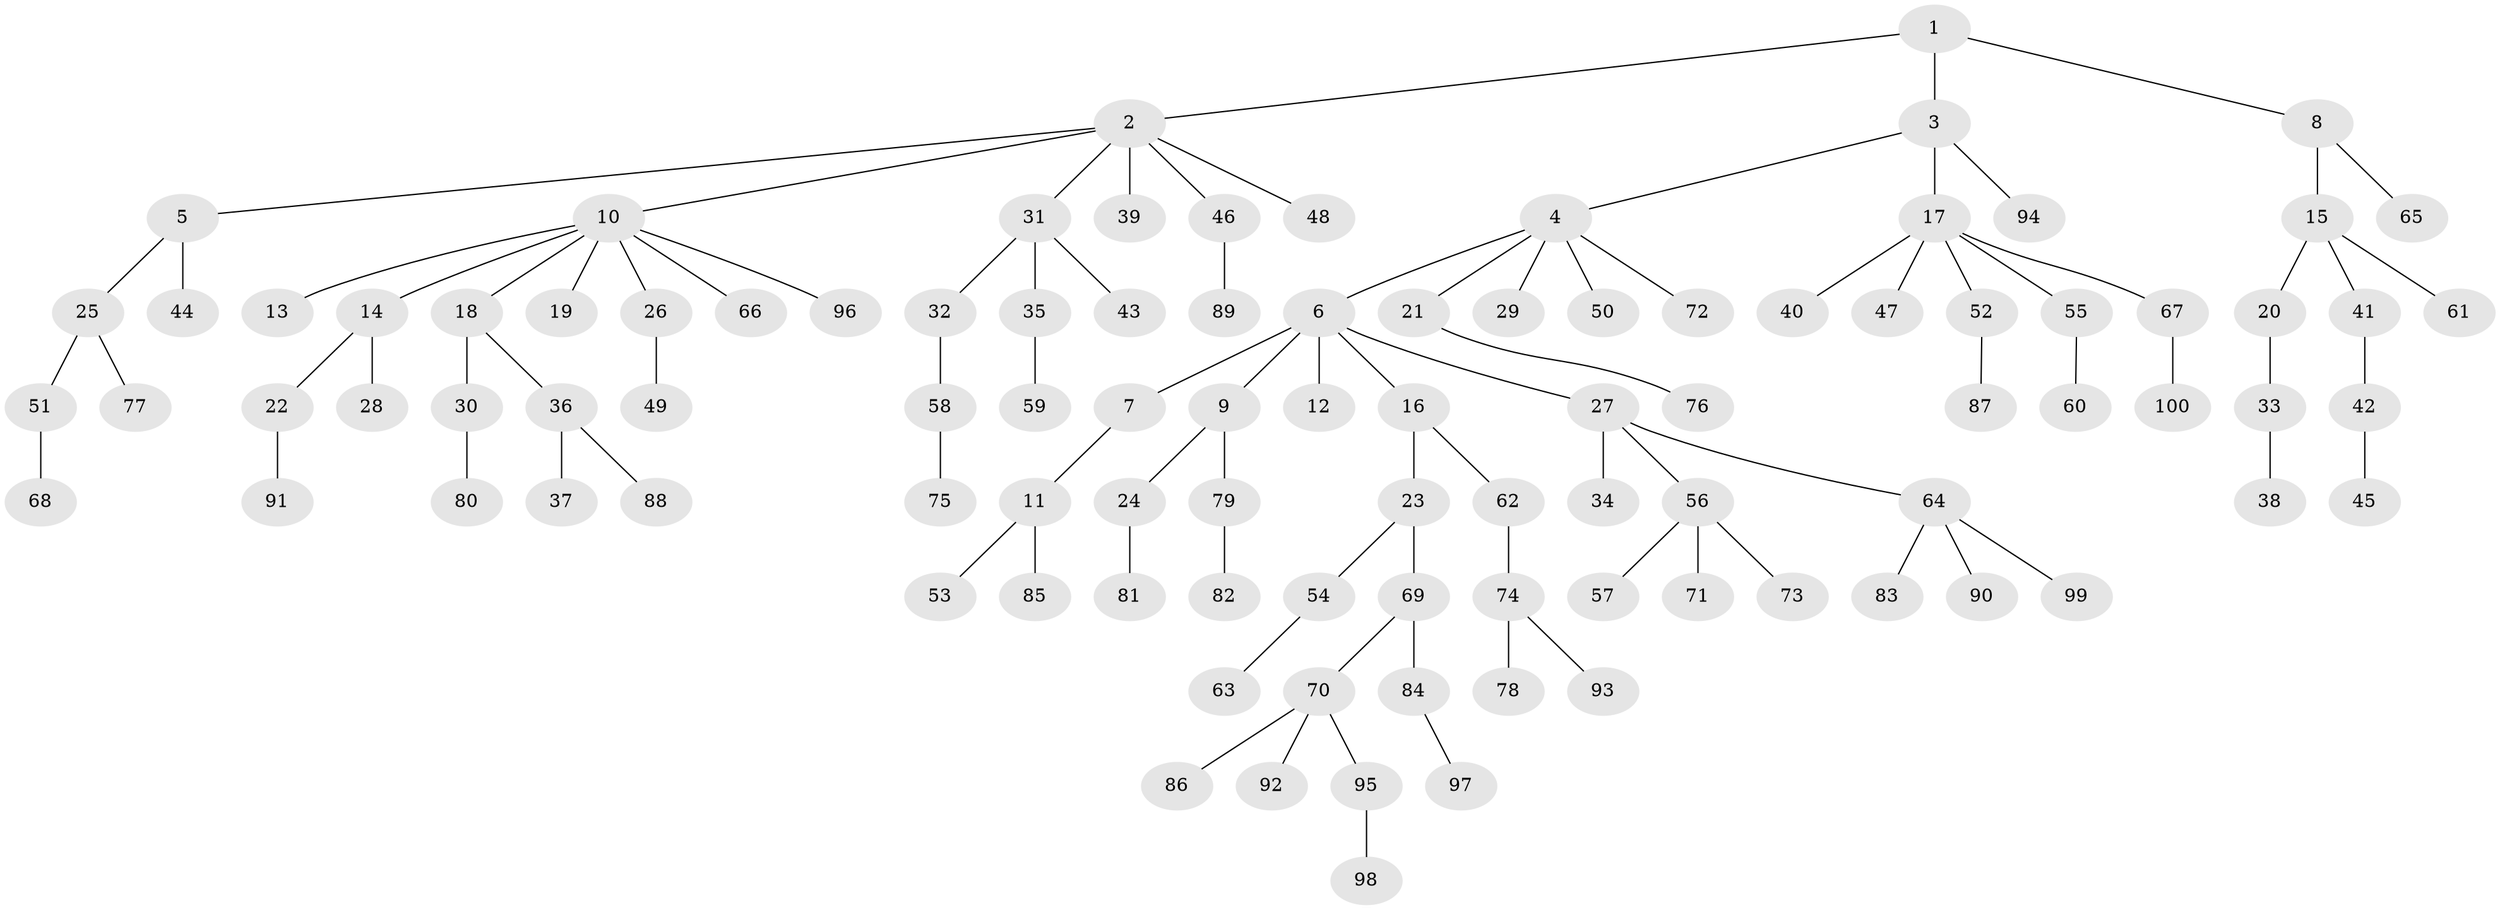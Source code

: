 // Generated by graph-tools (version 1.1) at 2025/50/03/09/25 03:50:18]
// undirected, 100 vertices, 99 edges
graph export_dot {
graph [start="1"]
  node [color=gray90,style=filled];
  1;
  2;
  3;
  4;
  5;
  6;
  7;
  8;
  9;
  10;
  11;
  12;
  13;
  14;
  15;
  16;
  17;
  18;
  19;
  20;
  21;
  22;
  23;
  24;
  25;
  26;
  27;
  28;
  29;
  30;
  31;
  32;
  33;
  34;
  35;
  36;
  37;
  38;
  39;
  40;
  41;
  42;
  43;
  44;
  45;
  46;
  47;
  48;
  49;
  50;
  51;
  52;
  53;
  54;
  55;
  56;
  57;
  58;
  59;
  60;
  61;
  62;
  63;
  64;
  65;
  66;
  67;
  68;
  69;
  70;
  71;
  72;
  73;
  74;
  75;
  76;
  77;
  78;
  79;
  80;
  81;
  82;
  83;
  84;
  85;
  86;
  87;
  88;
  89;
  90;
  91;
  92;
  93;
  94;
  95;
  96;
  97;
  98;
  99;
  100;
  1 -- 2;
  1 -- 3;
  1 -- 8;
  2 -- 5;
  2 -- 10;
  2 -- 31;
  2 -- 39;
  2 -- 46;
  2 -- 48;
  3 -- 4;
  3 -- 17;
  3 -- 94;
  4 -- 6;
  4 -- 21;
  4 -- 29;
  4 -- 50;
  4 -- 72;
  5 -- 25;
  5 -- 44;
  6 -- 7;
  6 -- 9;
  6 -- 12;
  6 -- 16;
  6 -- 27;
  7 -- 11;
  8 -- 15;
  8 -- 65;
  9 -- 24;
  9 -- 79;
  10 -- 13;
  10 -- 14;
  10 -- 18;
  10 -- 19;
  10 -- 26;
  10 -- 66;
  10 -- 96;
  11 -- 53;
  11 -- 85;
  14 -- 22;
  14 -- 28;
  15 -- 20;
  15 -- 41;
  15 -- 61;
  16 -- 23;
  16 -- 62;
  17 -- 40;
  17 -- 47;
  17 -- 52;
  17 -- 55;
  17 -- 67;
  18 -- 30;
  18 -- 36;
  20 -- 33;
  21 -- 76;
  22 -- 91;
  23 -- 54;
  23 -- 69;
  24 -- 81;
  25 -- 51;
  25 -- 77;
  26 -- 49;
  27 -- 34;
  27 -- 56;
  27 -- 64;
  30 -- 80;
  31 -- 32;
  31 -- 35;
  31 -- 43;
  32 -- 58;
  33 -- 38;
  35 -- 59;
  36 -- 37;
  36 -- 88;
  41 -- 42;
  42 -- 45;
  46 -- 89;
  51 -- 68;
  52 -- 87;
  54 -- 63;
  55 -- 60;
  56 -- 57;
  56 -- 71;
  56 -- 73;
  58 -- 75;
  62 -- 74;
  64 -- 83;
  64 -- 90;
  64 -- 99;
  67 -- 100;
  69 -- 70;
  69 -- 84;
  70 -- 86;
  70 -- 92;
  70 -- 95;
  74 -- 78;
  74 -- 93;
  79 -- 82;
  84 -- 97;
  95 -- 98;
}
